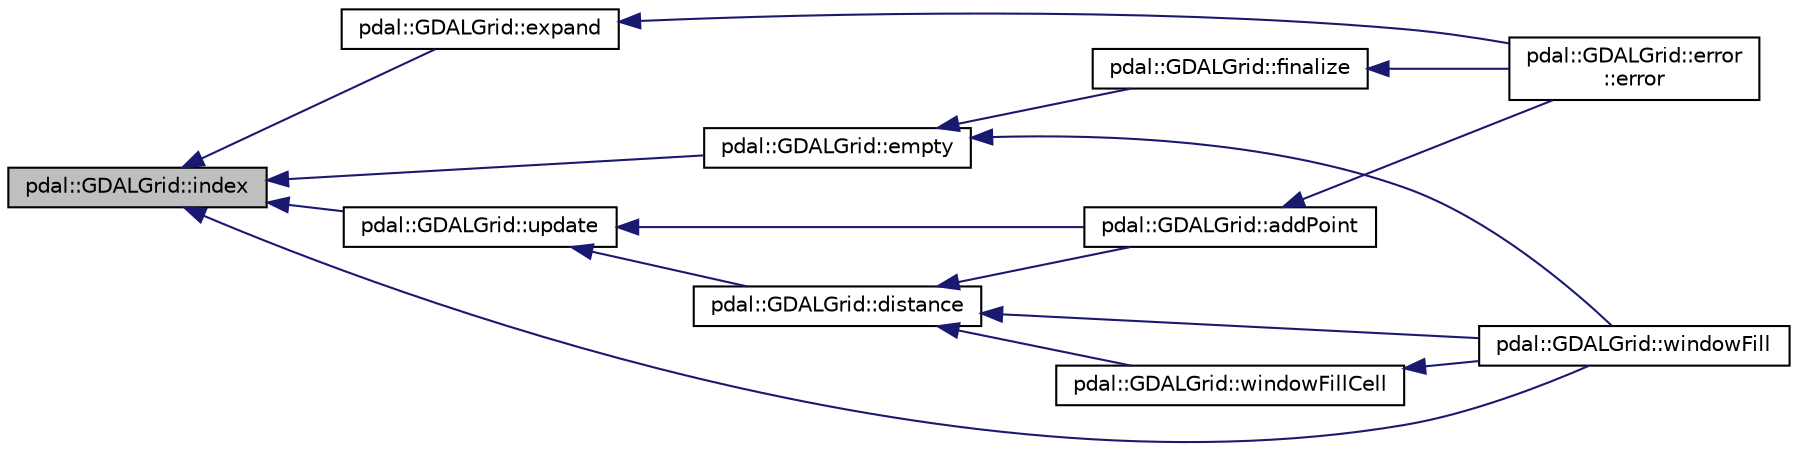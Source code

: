digraph "pdal::GDALGrid::index"
{
  edge [fontname="Helvetica",fontsize="10",labelfontname="Helvetica",labelfontsize="10"];
  node [fontname="Helvetica",fontsize="10",shape=record];
  rankdir="LR";
  Node1 [label="pdal::GDALGrid::index",height=0.2,width=0.4,color="black", fillcolor="grey75", style="filled", fontcolor="black"];
  Node1 -> Node2 [dir="back",color="midnightblue",fontsize="10",style="solid",fontname="Helvetica"];
  Node2 [label="pdal::GDALGrid::empty",height=0.2,width=0.4,color="black", fillcolor="white", style="filled",URL="$classpdal_1_1GDALGrid.html#a502944d1c3bf2d7daed001d5b56887cc"];
  Node2 -> Node3 [dir="back",color="midnightblue",fontsize="10",style="solid",fontname="Helvetica"];
  Node3 [label="pdal::GDALGrid::finalize",height=0.2,width=0.4,color="black", fillcolor="white", style="filled",URL="$classpdal_1_1GDALGrid.html#af8ac1a2709db5ac6501f2e670b60aff1"];
  Node3 -> Node4 [dir="back",color="midnightblue",fontsize="10",style="solid",fontname="Helvetica"];
  Node4 [label="pdal::GDALGrid::error\l::error",height=0.2,width=0.4,color="black", fillcolor="white", style="filled",URL="$structpdal_1_1GDALGrid_1_1error.html#a5d434974154fa575501f14fe275256bf"];
  Node2 -> Node5 [dir="back",color="midnightblue",fontsize="10",style="solid",fontname="Helvetica"];
  Node5 [label="pdal::GDALGrid::windowFill",height=0.2,width=0.4,color="black", fillcolor="white", style="filled",URL="$classpdal_1_1GDALGrid.html#a6d007895673773ba42badba875bb5410"];
  Node1 -> Node6 [dir="back",color="midnightblue",fontsize="10",style="solid",fontname="Helvetica"];
  Node6 [label="pdal::GDALGrid::expand",height=0.2,width=0.4,color="black", fillcolor="white", style="filled",URL="$classpdal_1_1GDALGrid.html#aa524041954c1c1e738916de588052472"];
  Node6 -> Node4 [dir="back",color="midnightblue",fontsize="10",style="solid",fontname="Helvetica"];
  Node1 -> Node7 [dir="back",color="midnightblue",fontsize="10",style="solid",fontname="Helvetica"];
  Node7 [label="pdal::GDALGrid::update",height=0.2,width=0.4,color="black", fillcolor="white", style="filled",URL="$classpdal_1_1GDALGrid.html#ac76afe2343939aefb49a0d4f82956519"];
  Node7 -> Node8 [dir="back",color="midnightblue",fontsize="10",style="solid",fontname="Helvetica"];
  Node8 [label="pdal::GDALGrid::addPoint",height=0.2,width=0.4,color="black", fillcolor="white", style="filled",URL="$classpdal_1_1GDALGrid.html#aa30bd94fd681e2028b534907ba8ec8c7"];
  Node8 -> Node4 [dir="back",color="midnightblue",fontsize="10",style="solid",fontname="Helvetica"];
  Node7 -> Node9 [dir="back",color="midnightblue",fontsize="10",style="solid",fontname="Helvetica"];
  Node9 [label="pdal::GDALGrid::distance",height=0.2,width=0.4,color="black", fillcolor="white", style="filled",URL="$classpdal_1_1GDALGrid.html#af93a4a87c937433d3d82c050c0bd86bc"];
  Node9 -> Node8 [dir="back",color="midnightblue",fontsize="10",style="solid",fontname="Helvetica"];
  Node9 -> Node5 [dir="back",color="midnightblue",fontsize="10",style="solid",fontname="Helvetica"];
  Node9 -> Node10 [dir="back",color="midnightblue",fontsize="10",style="solid",fontname="Helvetica"];
  Node10 [label="pdal::GDALGrid::windowFillCell",height=0.2,width=0.4,color="black", fillcolor="white", style="filled",URL="$classpdal_1_1GDALGrid.html#a3df67e9df954c3b14c421e6319abbc93"];
  Node10 -> Node5 [dir="back",color="midnightblue",fontsize="10",style="solid",fontname="Helvetica"];
  Node1 -> Node5 [dir="back",color="midnightblue",fontsize="10",style="solid",fontname="Helvetica"];
}
